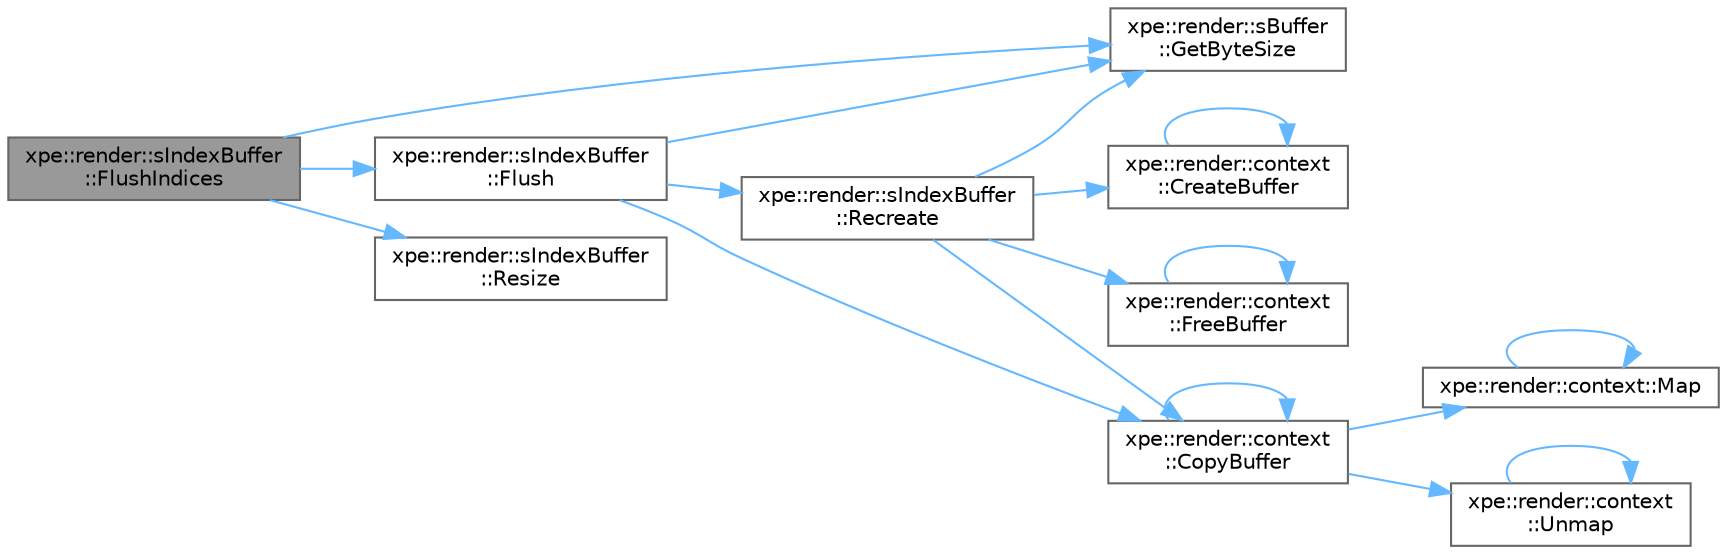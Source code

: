 digraph "xpe::render::sIndexBuffer::FlushIndices"
{
 // LATEX_PDF_SIZE
  bgcolor="transparent";
  edge [fontname=Helvetica,fontsize=10,labelfontname=Helvetica,labelfontsize=10];
  node [fontname=Helvetica,fontsize=10,shape=box,height=0.2,width=0.4];
  rankdir="LR";
  Node1 [id="Node000001",label="xpe::render::sIndexBuffer\l::FlushIndices",height=0.2,width=0.4,color="gray40", fillcolor="grey60", style="filled", fontcolor="black",tooltip=" "];
  Node1 -> Node2 [id="edge18_Node000001_Node000002",color="steelblue1",style="solid",tooltip=" "];
  Node2 [id="Node000002",label="xpe::render::sIndexBuffer\l::Flush",height=0.2,width=0.4,color="grey40", fillcolor="white", style="filled",URL="$structxpe_1_1render_1_1s_index_buffer.html#aaa6c6f473ab50ee10652c85dd2bbfdb0",tooltip=" "];
  Node2 -> Node3 [id="edge19_Node000002_Node000003",color="steelblue1",style="solid",tooltip=" "];
  Node3 [id="Node000003",label="xpe::render::context\l::CopyBuffer",height=0.2,width=0.4,color="grey40", fillcolor="white", style="filled",URL="$namespacexpe_1_1render_1_1context.html#a43a3526ddcb06eddda247d1457ae02b3",tooltip=" "];
  Node3 -> Node3 [id="edge20_Node000003_Node000003",color="steelblue1",style="solid",tooltip=" "];
  Node3 -> Node4 [id="edge21_Node000003_Node000004",color="steelblue1",style="solid",tooltip=" "];
  Node4 [id="Node000004",label="xpe::render::context::Map",height=0.2,width=0.4,color="grey40", fillcolor="white", style="filled",URL="$namespacexpe_1_1render_1_1context.html#a4307865df88da4fb54e36f929b6f88a5",tooltip=" "];
  Node4 -> Node4 [id="edge22_Node000004_Node000004",color="steelblue1",style="solid",tooltip=" "];
  Node3 -> Node5 [id="edge23_Node000003_Node000005",color="steelblue1",style="solid",tooltip=" "];
  Node5 [id="Node000005",label="xpe::render::context\l::Unmap",height=0.2,width=0.4,color="grey40", fillcolor="white", style="filled",URL="$namespacexpe_1_1render_1_1context.html#a32b89671df27bd47193c116873b60f3e",tooltip=" "];
  Node5 -> Node5 [id="edge24_Node000005_Node000005",color="steelblue1",style="solid",tooltip=" "];
  Node2 -> Node6 [id="edge25_Node000002_Node000006",color="steelblue1",style="solid",tooltip=" "];
  Node6 [id="Node000006",label="xpe::render::sBuffer\l::GetByteSize",height=0.2,width=0.4,color="grey40", fillcolor="white", style="filled",URL="$structxpe_1_1render_1_1s_buffer.html#a2f14b04e600f8e56b9651a1e8ee32fb9",tooltip=" "];
  Node2 -> Node7 [id="edge26_Node000002_Node000007",color="steelblue1",style="solid",tooltip=" "];
  Node7 [id="Node000007",label="xpe::render::sIndexBuffer\l::Recreate",height=0.2,width=0.4,color="grey40", fillcolor="white", style="filled",URL="$structxpe_1_1render_1_1s_index_buffer.html#a7cc39f24072b907a5b007037b457c3ae",tooltip=" "];
  Node7 -> Node3 [id="edge27_Node000007_Node000003",color="steelblue1",style="solid",tooltip=" "];
  Node7 -> Node8 [id="edge28_Node000007_Node000008",color="steelblue1",style="solid",tooltip=" "];
  Node8 [id="Node000008",label="xpe::render::context\l::CreateBuffer",height=0.2,width=0.4,color="grey40", fillcolor="white", style="filled",URL="$namespacexpe_1_1render_1_1context.html#a55a0590129a19f52e243dc67094efaf5",tooltip=" "];
  Node8 -> Node8 [id="edge29_Node000008_Node000008",color="steelblue1",style="solid",tooltip=" "];
  Node7 -> Node9 [id="edge30_Node000007_Node000009",color="steelblue1",style="solid",tooltip=" "];
  Node9 [id="Node000009",label="xpe::render::context\l::FreeBuffer",height=0.2,width=0.4,color="grey40", fillcolor="white", style="filled",URL="$namespacexpe_1_1render_1_1context.html#aabfe2d29425d231b5bcb38398009e73c",tooltip=" "];
  Node9 -> Node9 [id="edge31_Node000009_Node000009",color="steelblue1",style="solid",tooltip=" "];
  Node7 -> Node6 [id="edge32_Node000007_Node000006",color="steelblue1",style="solid",tooltip=" "];
  Node1 -> Node6 [id="edge33_Node000001_Node000006",color="steelblue1",style="solid",tooltip=" "];
  Node1 -> Node10 [id="edge34_Node000001_Node000010",color="steelblue1",style="solid",tooltip=" "];
  Node10 [id="Node000010",label="xpe::render::sIndexBuffer\l::Resize",height=0.2,width=0.4,color="grey40", fillcolor="white", style="filled",URL="$structxpe_1_1render_1_1s_index_buffer.html#a1834ee571f4f66830443b949454c2d74",tooltip=" "];
}
